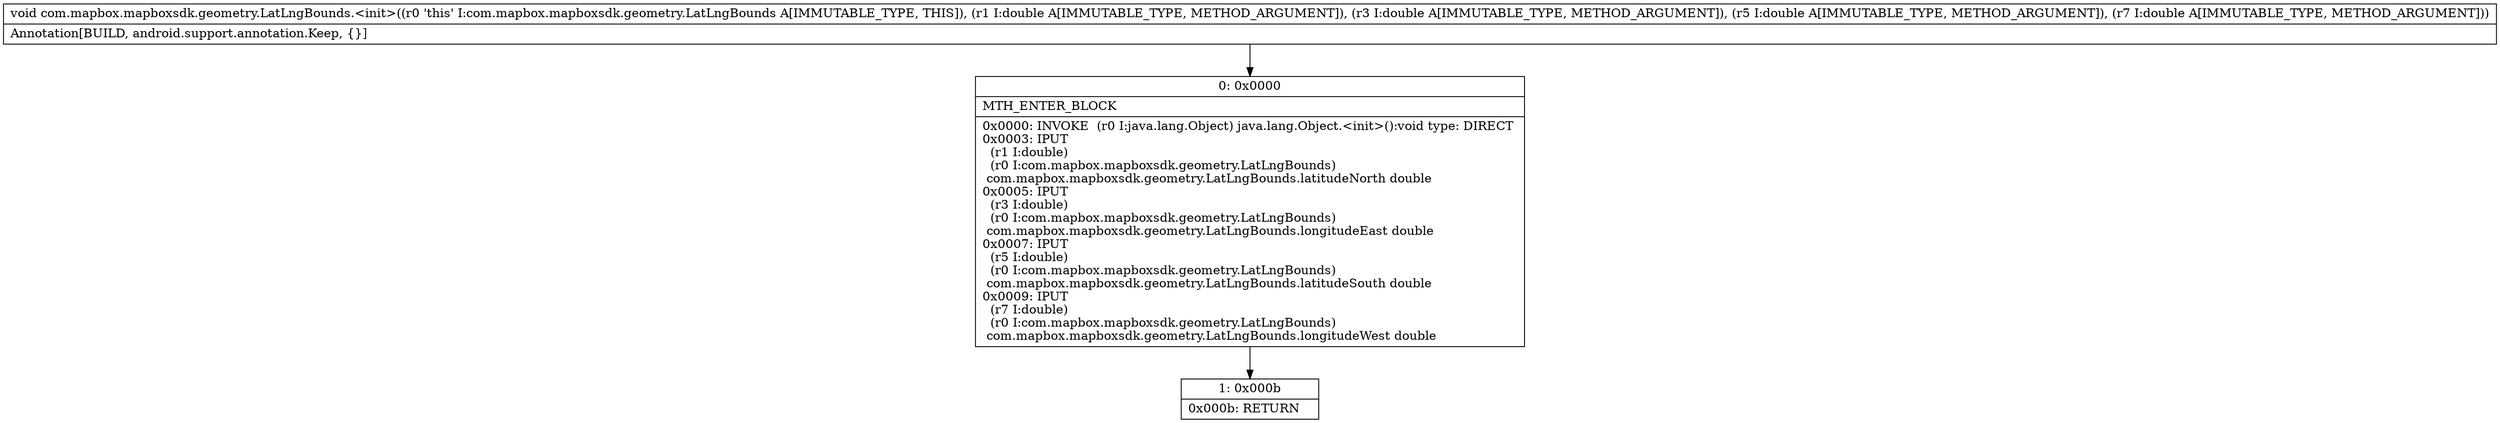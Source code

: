 digraph "CFG forcom.mapbox.mapboxsdk.geometry.LatLngBounds.\<init\>(DDDD)V" {
Node_0 [shape=record,label="{0\:\ 0x0000|MTH_ENTER_BLOCK\l|0x0000: INVOKE  (r0 I:java.lang.Object) java.lang.Object.\<init\>():void type: DIRECT \l0x0003: IPUT  \l  (r1 I:double)\l  (r0 I:com.mapbox.mapboxsdk.geometry.LatLngBounds)\l com.mapbox.mapboxsdk.geometry.LatLngBounds.latitudeNorth double \l0x0005: IPUT  \l  (r3 I:double)\l  (r0 I:com.mapbox.mapboxsdk.geometry.LatLngBounds)\l com.mapbox.mapboxsdk.geometry.LatLngBounds.longitudeEast double \l0x0007: IPUT  \l  (r5 I:double)\l  (r0 I:com.mapbox.mapboxsdk.geometry.LatLngBounds)\l com.mapbox.mapboxsdk.geometry.LatLngBounds.latitudeSouth double \l0x0009: IPUT  \l  (r7 I:double)\l  (r0 I:com.mapbox.mapboxsdk.geometry.LatLngBounds)\l com.mapbox.mapboxsdk.geometry.LatLngBounds.longitudeWest double \l}"];
Node_1 [shape=record,label="{1\:\ 0x000b|0x000b: RETURN   \l}"];
MethodNode[shape=record,label="{void com.mapbox.mapboxsdk.geometry.LatLngBounds.\<init\>((r0 'this' I:com.mapbox.mapboxsdk.geometry.LatLngBounds A[IMMUTABLE_TYPE, THIS]), (r1 I:double A[IMMUTABLE_TYPE, METHOD_ARGUMENT]), (r3 I:double A[IMMUTABLE_TYPE, METHOD_ARGUMENT]), (r5 I:double A[IMMUTABLE_TYPE, METHOD_ARGUMENT]), (r7 I:double A[IMMUTABLE_TYPE, METHOD_ARGUMENT]))  | Annotation[BUILD, android.support.annotation.Keep, \{\}]\l}"];
MethodNode -> Node_0;
Node_0 -> Node_1;
}

